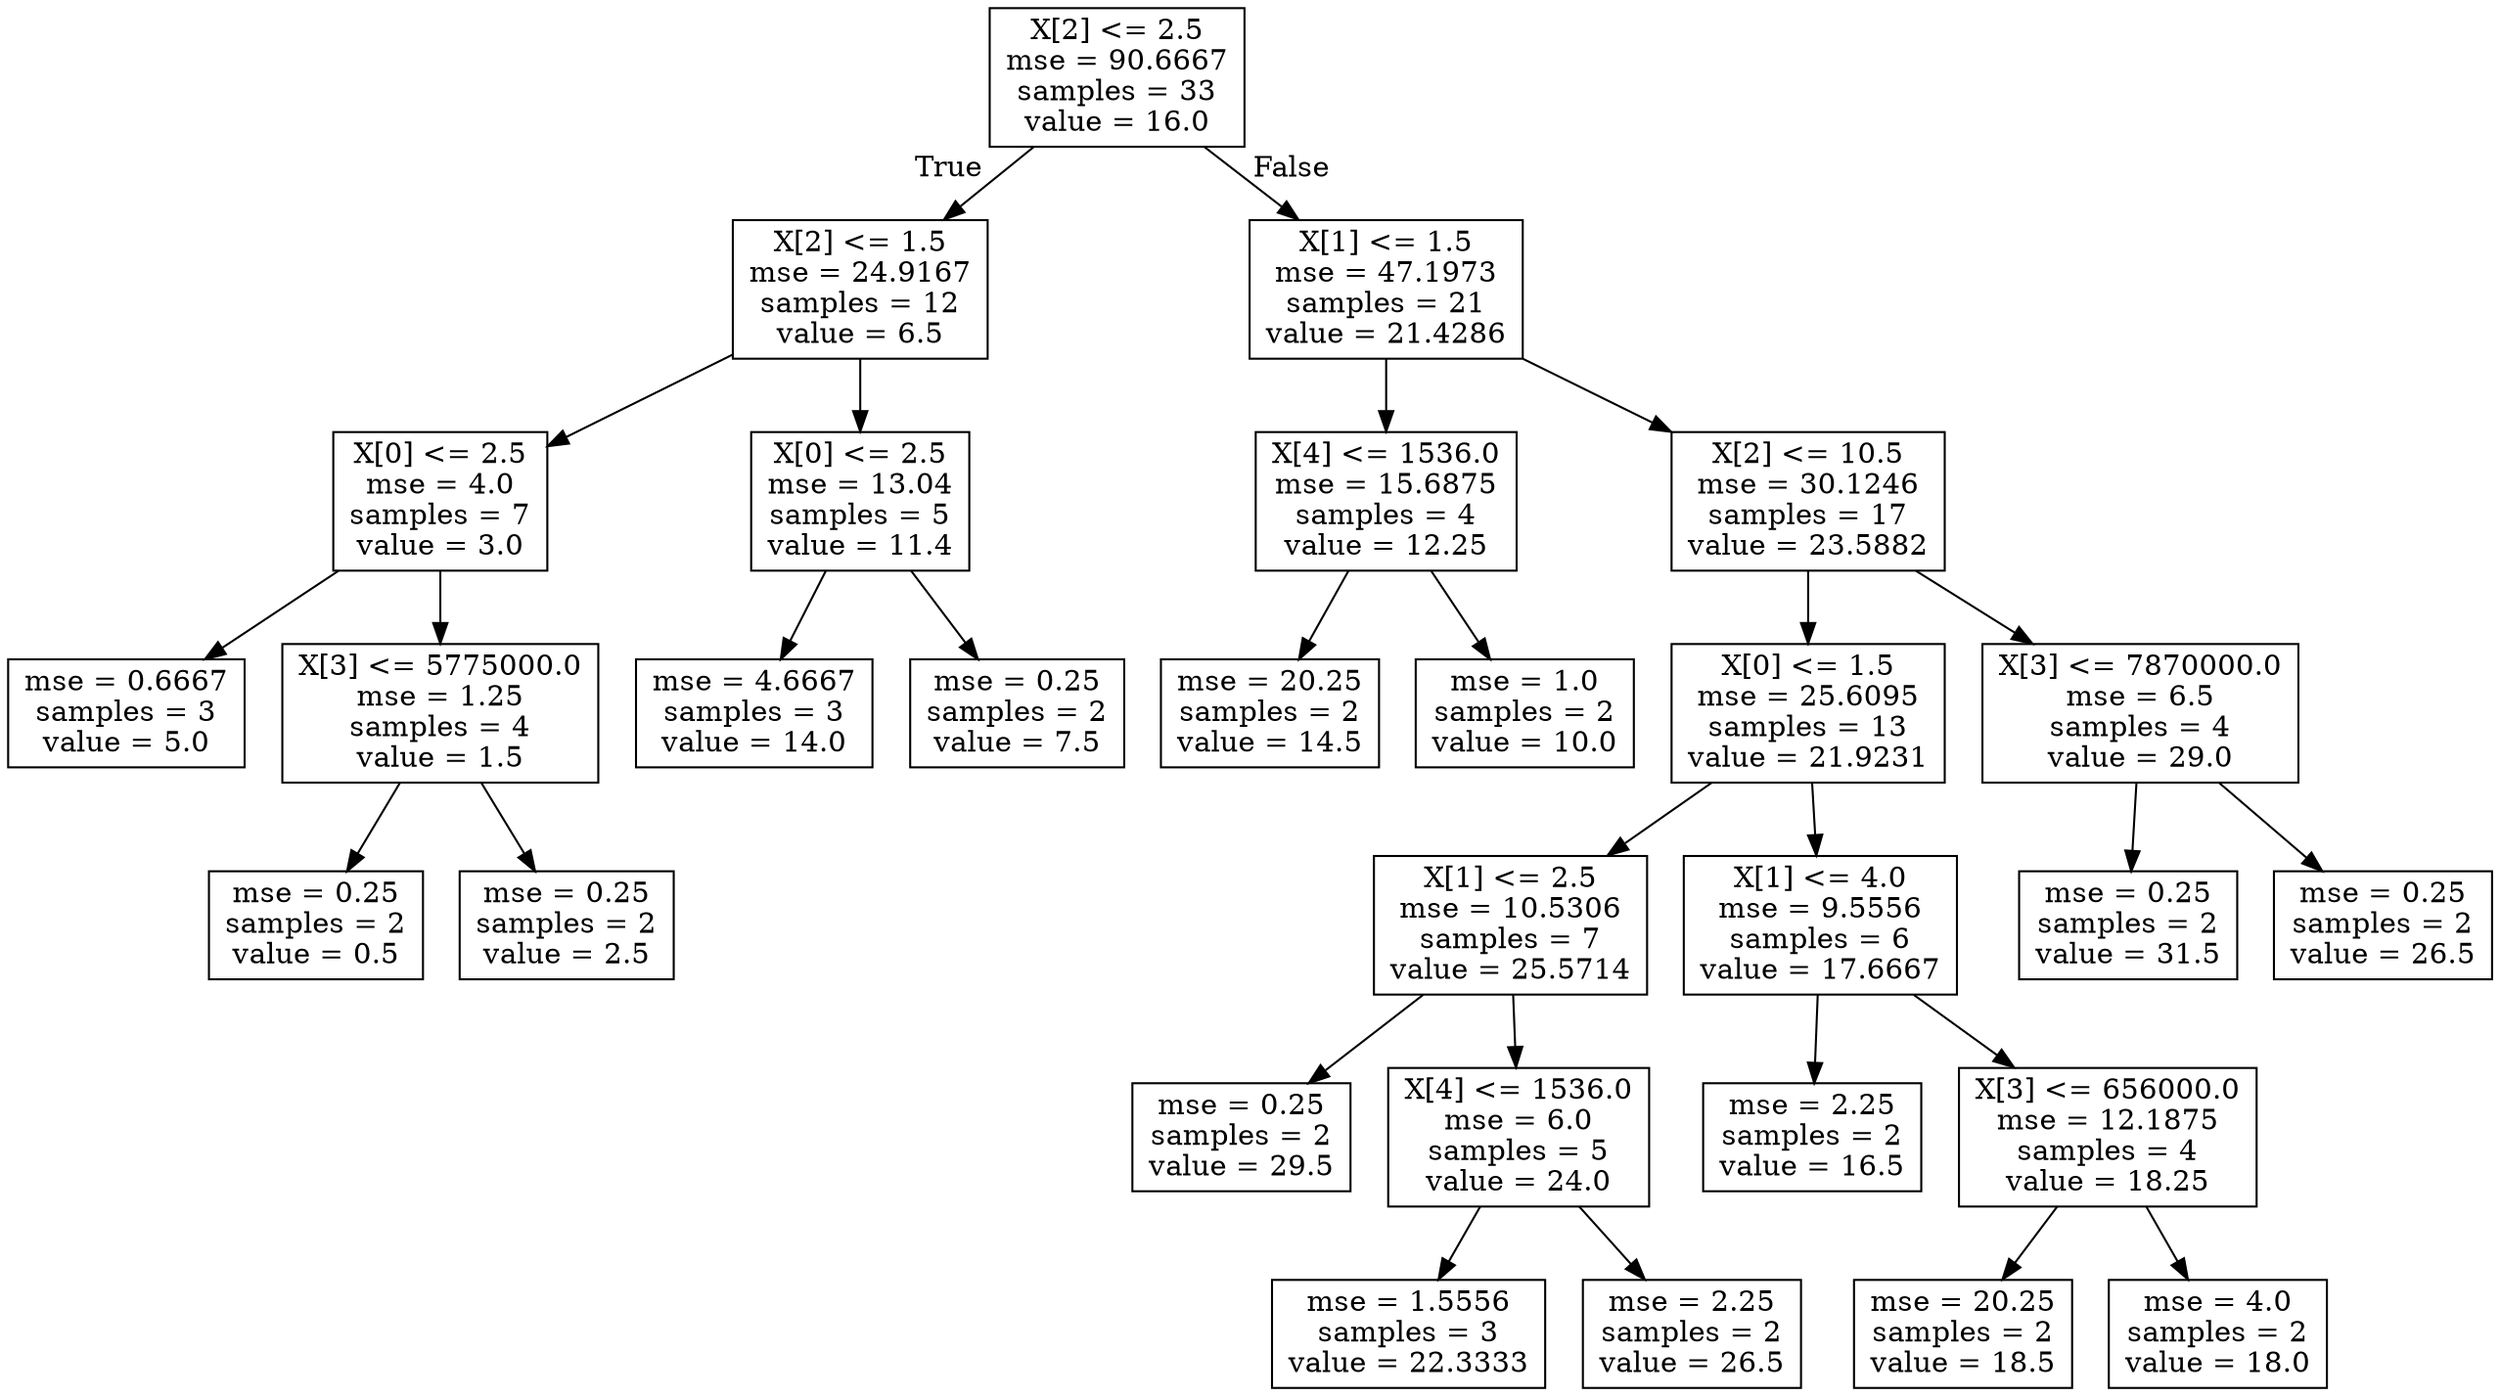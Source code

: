 digraph Tree {
node [shape=box] ;
0 [label="X[2] <= 2.5\nmse = 90.6667\nsamples = 33\nvalue = 16.0"] ;
1 [label="X[2] <= 1.5\nmse = 24.9167\nsamples = 12\nvalue = 6.5"] ;
0 -> 1 [labeldistance=2.5, labelangle=45, headlabel="True"] ;
2 [label="X[0] <= 2.5\nmse = 4.0\nsamples = 7\nvalue = 3.0"] ;
1 -> 2 ;
3 [label="mse = 0.6667\nsamples = 3\nvalue = 5.0"] ;
2 -> 3 ;
4 [label="X[3] <= 5775000.0\nmse = 1.25\nsamples = 4\nvalue = 1.5"] ;
2 -> 4 ;
5 [label="mse = 0.25\nsamples = 2\nvalue = 0.5"] ;
4 -> 5 ;
6 [label="mse = 0.25\nsamples = 2\nvalue = 2.5"] ;
4 -> 6 ;
7 [label="X[0] <= 2.5\nmse = 13.04\nsamples = 5\nvalue = 11.4"] ;
1 -> 7 ;
8 [label="mse = 4.6667\nsamples = 3\nvalue = 14.0"] ;
7 -> 8 ;
9 [label="mse = 0.25\nsamples = 2\nvalue = 7.5"] ;
7 -> 9 ;
10 [label="X[1] <= 1.5\nmse = 47.1973\nsamples = 21\nvalue = 21.4286"] ;
0 -> 10 [labeldistance=2.5, labelangle=-45, headlabel="False"] ;
11 [label="X[4] <= 1536.0\nmse = 15.6875\nsamples = 4\nvalue = 12.25"] ;
10 -> 11 ;
12 [label="mse = 20.25\nsamples = 2\nvalue = 14.5"] ;
11 -> 12 ;
13 [label="mse = 1.0\nsamples = 2\nvalue = 10.0"] ;
11 -> 13 ;
14 [label="X[2] <= 10.5\nmse = 30.1246\nsamples = 17\nvalue = 23.5882"] ;
10 -> 14 ;
15 [label="X[0] <= 1.5\nmse = 25.6095\nsamples = 13\nvalue = 21.9231"] ;
14 -> 15 ;
16 [label="X[1] <= 2.5\nmse = 10.5306\nsamples = 7\nvalue = 25.5714"] ;
15 -> 16 ;
17 [label="mse = 0.25\nsamples = 2\nvalue = 29.5"] ;
16 -> 17 ;
18 [label="X[4] <= 1536.0\nmse = 6.0\nsamples = 5\nvalue = 24.0"] ;
16 -> 18 ;
19 [label="mse = 1.5556\nsamples = 3\nvalue = 22.3333"] ;
18 -> 19 ;
20 [label="mse = 2.25\nsamples = 2\nvalue = 26.5"] ;
18 -> 20 ;
21 [label="X[1] <= 4.0\nmse = 9.5556\nsamples = 6\nvalue = 17.6667"] ;
15 -> 21 ;
22 [label="mse = 2.25\nsamples = 2\nvalue = 16.5"] ;
21 -> 22 ;
23 [label="X[3] <= 656000.0\nmse = 12.1875\nsamples = 4\nvalue = 18.25"] ;
21 -> 23 ;
24 [label="mse = 20.25\nsamples = 2\nvalue = 18.5"] ;
23 -> 24 ;
25 [label="mse = 4.0\nsamples = 2\nvalue = 18.0"] ;
23 -> 25 ;
26 [label="X[3] <= 7870000.0\nmse = 6.5\nsamples = 4\nvalue = 29.0"] ;
14 -> 26 ;
27 [label="mse = 0.25\nsamples = 2\nvalue = 31.5"] ;
26 -> 27 ;
28 [label="mse = 0.25\nsamples = 2\nvalue = 26.5"] ;
26 -> 28 ;
}